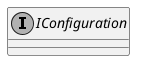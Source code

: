 @startuml
skinparam monochrome true
skinparam classAttributeIconSize 0
!startsub default
interface IConfiguration {
}

!endsub
@enduml
